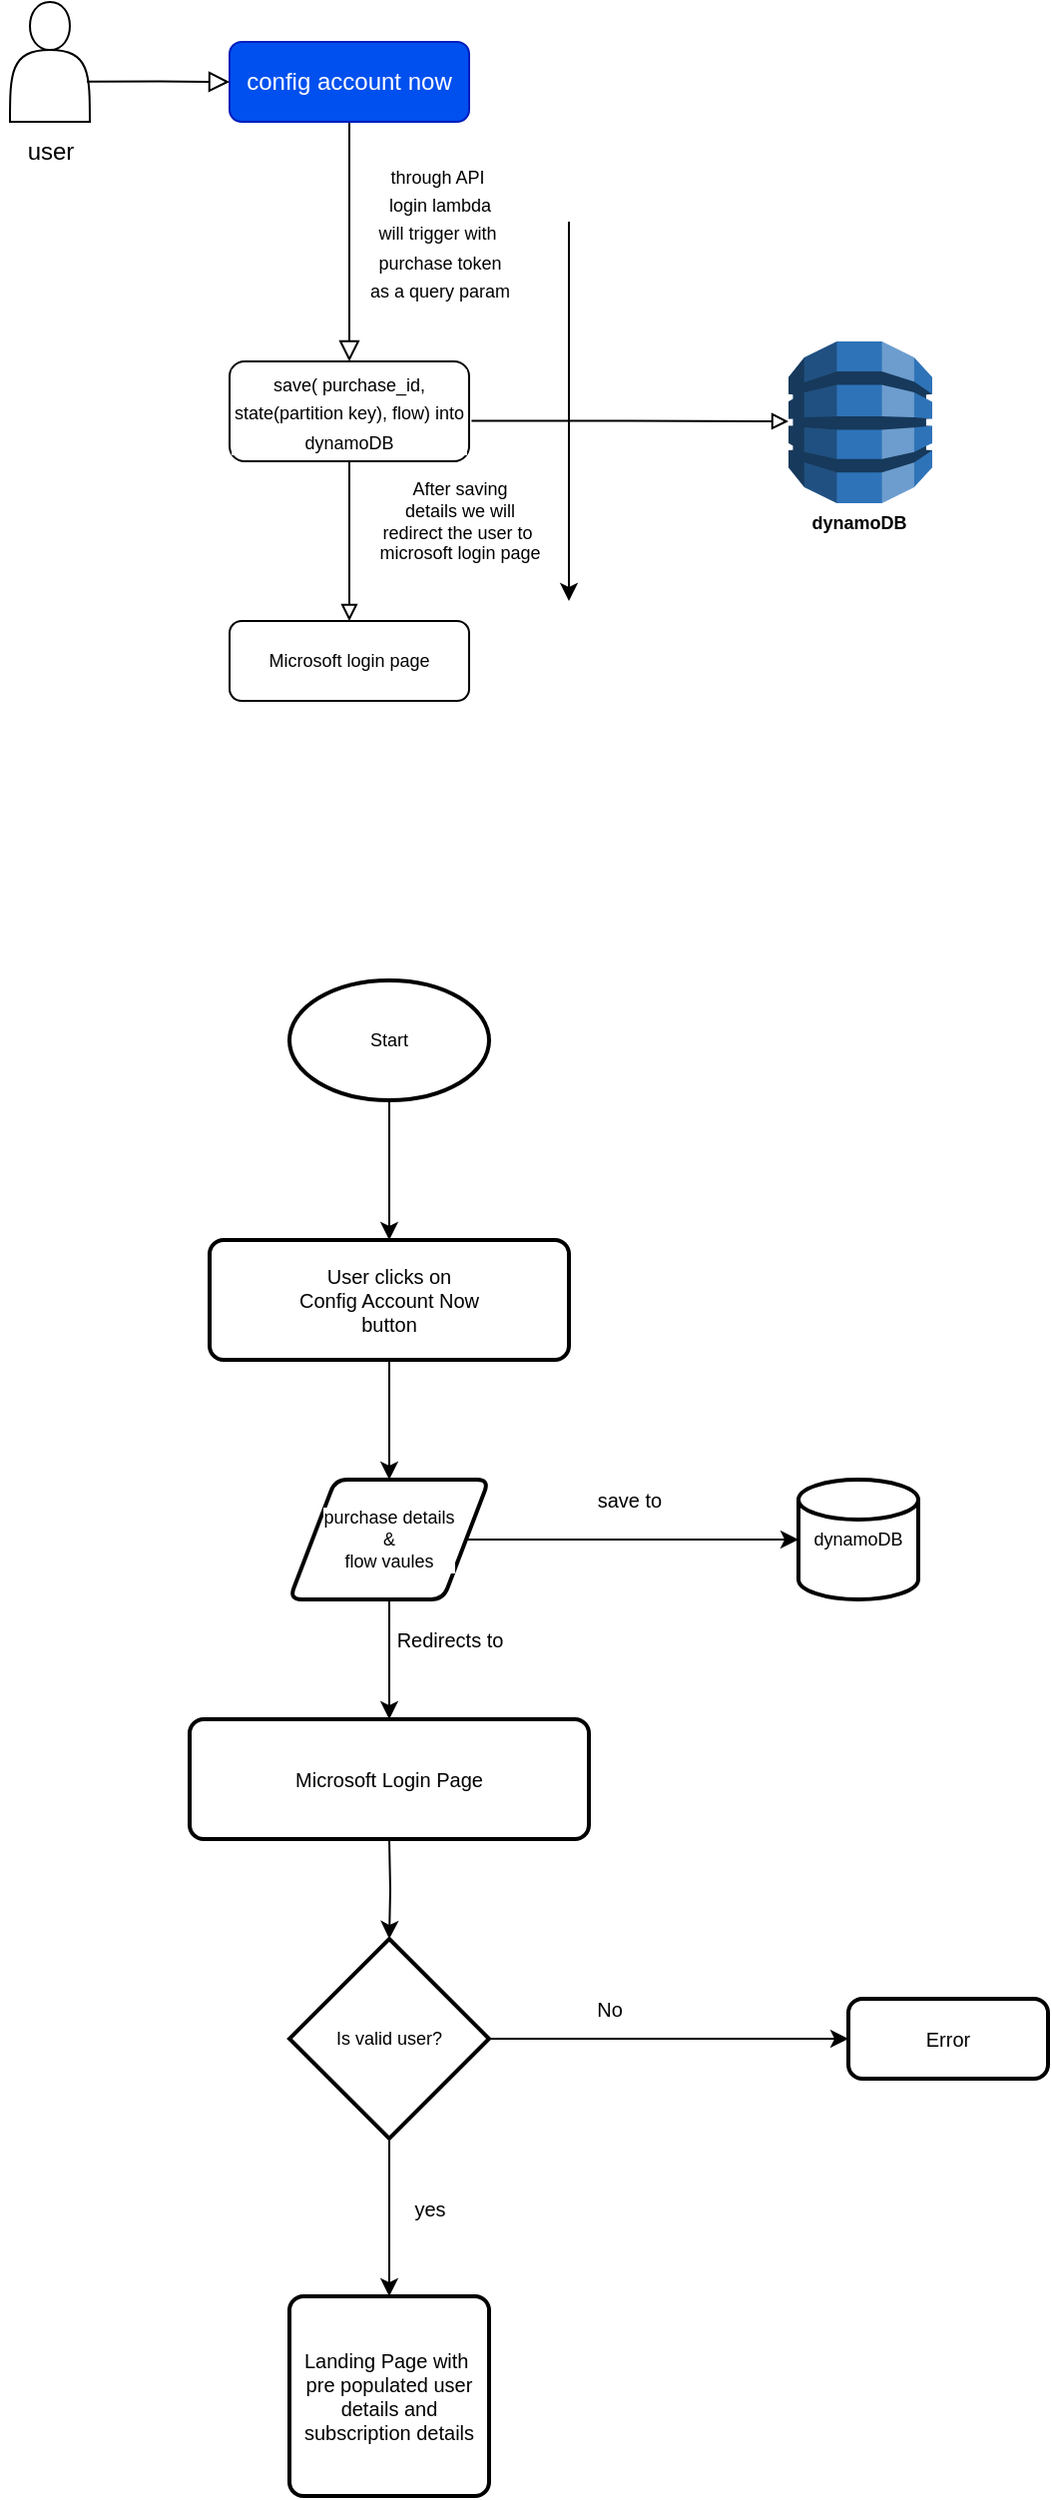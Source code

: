 <mxfile version="20.5.3" type="github">
  <diagram id="ya4LTxC1vA-BE7zsyuZS" name="Page-1">
    <mxGraphModel dx="868" dy="460" grid="1" gridSize="10" guides="1" tooltips="1" connect="1" arrows="1" fold="1" page="1" pageScale="1" pageWidth="850" pageHeight="1100" math="0" shadow="0">
      <root>
        <mxCell id="0" />
        <mxCell id="1" parent="0" />
        <mxCell id="vgHnd6ESaQQbzLgmzGin-1" value="" style="edgeStyle=orthogonalEdgeStyle;rounded=0;orthogonalLoop=1;jettySize=auto;html=1;fontSize=9;" edge="1" parent="1">
          <mxGeometry relative="1" as="geometry">
            <mxPoint x="330" y="130" as="sourcePoint" />
            <mxPoint x="330" y="320.0" as="targetPoint" />
          </mxGeometry>
        </mxCell>
        <mxCell id="vgHnd6ESaQQbzLgmzGin-2" value="" style="rounded=0;html=1;jettySize=auto;orthogonalLoop=1;fontSize=11;endArrow=block;endFill=0;endSize=8;strokeWidth=1;shadow=0;labelBackgroundColor=none;edgeStyle=orthogonalEdgeStyle;" edge="1" parent="1" source="vgHnd6ESaQQbzLgmzGin-3">
          <mxGeometry relative="1" as="geometry">
            <mxPoint x="220" y="200" as="targetPoint" />
          </mxGeometry>
        </mxCell>
        <mxCell id="vgHnd6ESaQQbzLgmzGin-3" value="config account now" style="rounded=1;whiteSpace=wrap;html=1;fontSize=12;glass=0;strokeWidth=1;shadow=0;fillColor=#0050ef;strokeColor=#001DBC;fontColor=#ffffff;" vertex="1" parent="1">
          <mxGeometry x="160" y="40" width="120" height="40" as="geometry" />
        </mxCell>
        <mxCell id="vgHnd6ESaQQbzLgmzGin-4" value="&lt;font style=&quot;font-size: 9px;&quot;&gt;through API&amp;nbsp;&lt;br&gt;login lambda&lt;br&gt;will trigger with&amp;nbsp;&lt;br&gt;purchase token&lt;br&gt;as a query param&lt;/font&gt;" style="text;html=1;align=center;verticalAlign=middle;resizable=0;points=[];autosize=1;strokeColor=none;fillColor=none;" vertex="1" parent="1">
          <mxGeometry x="220" y="90" width="90" height="90" as="geometry" />
        </mxCell>
        <mxCell id="vgHnd6ESaQQbzLgmzGin-5" value="" style="shape=actor;whiteSpace=wrap;html=1;labelBackgroundColor=#3333FF;" vertex="1" parent="1">
          <mxGeometry x="50" y="20" width="40" height="60" as="geometry" />
        </mxCell>
        <mxCell id="vgHnd6ESaQQbzLgmzGin-6" value="user" style="text;html=1;align=center;verticalAlign=middle;resizable=0;points=[];autosize=1;strokeColor=none;fillColor=none;" vertex="1" parent="1">
          <mxGeometry x="45" y="80" width="50" height="30" as="geometry" />
        </mxCell>
        <mxCell id="vgHnd6ESaQQbzLgmzGin-7" value="" style="rounded=0;html=1;jettySize=auto;orthogonalLoop=1;fontSize=11;endArrow=block;endFill=0;endSize=8;strokeWidth=1;shadow=0;labelBackgroundColor=none;edgeStyle=orthogonalEdgeStyle;exitX=0.964;exitY=0.664;exitDx=0;exitDy=0;exitPerimeter=0;" edge="1" parent="1" source="vgHnd6ESaQQbzLgmzGin-5">
          <mxGeometry relative="1" as="geometry">
            <mxPoint x="230" y="80" as="sourcePoint" />
            <mxPoint x="160" y="60" as="targetPoint" />
          </mxGeometry>
        </mxCell>
        <mxCell id="vgHnd6ESaQQbzLgmzGin-8" value="&lt;font style=&quot;font-size: 9px;&quot;&gt;save( purchase_id, state(partition key), flow) into dynamoDB&lt;/font&gt;" style="rounded=1;whiteSpace=wrap;html=1;labelBackgroundColor=#FFFFFF;" vertex="1" parent="1">
          <mxGeometry x="160" y="200" width="120" height="50" as="geometry" />
        </mxCell>
        <mxCell id="vgHnd6ESaQQbzLgmzGin-9" value="" style="rounded=0;html=1;jettySize=auto;orthogonalLoop=1;fontSize=11;endArrow=block;endFill=0;strokeWidth=1;shadow=0;labelBackgroundColor=none;edgeStyle=orthogonalEdgeStyle;exitX=1.01;exitY=0.596;exitDx=0;exitDy=0;exitPerimeter=0;" edge="1" parent="1" source="vgHnd6ESaQQbzLgmzGin-8">
          <mxGeometry relative="1" as="geometry">
            <mxPoint x="300" y="245" as="sourcePoint" />
            <mxPoint x="440" y="230" as="targetPoint" />
          </mxGeometry>
        </mxCell>
        <mxCell id="vgHnd6ESaQQbzLgmzGin-10" value="" style="outlineConnect=0;dashed=0;verticalLabelPosition=bottom;verticalAlign=top;align=center;html=1;shape=mxgraph.aws3.dynamo_db;fillColor=#2E73B8;gradientColor=none;labelBackgroundColor=#FFFFFF;fontSize=7;" vertex="1" parent="1">
          <mxGeometry x="440" y="190" width="72" height="81" as="geometry" />
        </mxCell>
        <mxCell id="vgHnd6ESaQQbzLgmzGin-11" value="" style="rounded=0;html=1;jettySize=auto;orthogonalLoop=1;fontSize=11;endArrow=block;endFill=0;strokeWidth=1;shadow=0;labelBackgroundColor=none;edgeStyle=orthogonalEdgeStyle;exitX=0.5;exitY=1;exitDx=0;exitDy=0;" edge="1" parent="1" source="vgHnd6ESaQQbzLgmzGin-8">
          <mxGeometry relative="1" as="geometry">
            <mxPoint x="291.2" y="239.8" as="sourcePoint" />
            <mxPoint x="220" y="330" as="targetPoint" />
          </mxGeometry>
        </mxCell>
        <mxCell id="vgHnd6ESaQQbzLgmzGin-12" value="&lt;b&gt;dynamoDB&lt;/b&gt;" style="text;html=1;align=center;verticalAlign=middle;resizable=0;points=[];autosize=1;strokeColor=none;fillColor=none;fontSize=9;" vertex="1" parent="1">
          <mxGeometry x="440" y="271" width="70" height="20" as="geometry" />
        </mxCell>
        <mxCell id="vgHnd6ESaQQbzLgmzGin-13" value="Microsoft login page" style="rounded=1;whiteSpace=wrap;html=1;labelBackgroundColor=#FFFFFF;fontSize=9;" vertex="1" parent="1">
          <mxGeometry x="160" y="330" width="120" height="40" as="geometry" />
        </mxCell>
        <mxCell id="vgHnd6ESaQQbzLgmzGin-14" value="After saving&lt;br&gt;details we will&lt;br&gt;redirect the user to&amp;nbsp;&lt;br&gt;microsoft login page" style="text;html=1;align=center;verticalAlign=middle;resizable=0;points=[];autosize=1;strokeColor=none;fillColor=none;fontSize=9;" vertex="1" parent="1">
          <mxGeometry x="225" y="250" width="100" height="60" as="geometry" />
        </mxCell>
        <mxCell id="vgHnd6ESaQQbzLgmzGin-15" value="" style="edgeStyle=orthogonalEdgeStyle;rounded=0;orthogonalLoop=1;jettySize=auto;html=1;fontSize=10;fontColor=#000000;" edge="1" parent="1" source="vgHnd6ESaQQbzLgmzGin-16" target="vgHnd6ESaQQbzLgmzGin-33">
          <mxGeometry relative="1" as="geometry" />
        </mxCell>
        <mxCell id="vgHnd6ESaQQbzLgmzGin-16" value="Start" style="strokeWidth=2;html=1;shape=mxgraph.flowchart.start_1;whiteSpace=wrap;labelBackgroundColor=#FFFFFF;fontSize=9;" vertex="1" parent="1">
          <mxGeometry x="190" y="510" width="100" height="60" as="geometry" />
        </mxCell>
        <mxCell id="vgHnd6ESaQQbzLgmzGin-17" value="" style="edgeStyle=orthogonalEdgeStyle;rounded=0;orthogonalLoop=1;jettySize=auto;html=1;fontSize=9;" edge="1" parent="1" source="vgHnd6ESaQQbzLgmzGin-19" target="vgHnd6ESaQQbzLgmzGin-20">
          <mxGeometry relative="1" as="geometry" />
        </mxCell>
        <mxCell id="vgHnd6ESaQQbzLgmzGin-18" value="" style="edgeStyle=orthogonalEdgeStyle;rounded=0;orthogonalLoop=1;jettySize=auto;html=1;fontSize=9;" edge="1" parent="1" source="vgHnd6ESaQQbzLgmzGin-19">
          <mxGeometry relative="1" as="geometry">
            <mxPoint x="240" y="880" as="targetPoint" />
          </mxGeometry>
        </mxCell>
        <mxCell id="vgHnd6ESaQQbzLgmzGin-19" value="purchase details&lt;br&gt;&amp;amp;&lt;br&gt;flow vaules" style="shape=parallelogram;html=1;strokeWidth=2;perimeter=parallelogramPerimeter;whiteSpace=wrap;rounded=1;arcSize=12;size=0.23;labelBackgroundColor=#FFFFFF;fontSize=9;" vertex="1" parent="1">
          <mxGeometry x="190" y="760" width="100" height="60" as="geometry" />
        </mxCell>
        <mxCell id="vgHnd6ESaQQbzLgmzGin-20" value="dynamoDB" style="strokeWidth=2;html=1;shape=mxgraph.flowchart.database;whiteSpace=wrap;labelBackgroundColor=#FFFFFF;fontSize=9;" vertex="1" parent="1">
          <mxGeometry x="445" y="760" width="60" height="60" as="geometry" />
        </mxCell>
        <mxCell id="vgHnd6ESaQQbzLgmzGin-21" value="" style="edgeStyle=orthogonalEdgeStyle;rounded=0;orthogonalLoop=1;jettySize=auto;html=1;fontSize=9;" edge="1" parent="1" target="vgHnd6ESaQQbzLgmzGin-23">
          <mxGeometry relative="1" as="geometry">
            <mxPoint x="240" y="940" as="sourcePoint" />
          </mxGeometry>
        </mxCell>
        <mxCell id="vgHnd6ESaQQbzLgmzGin-22" value="" style="edgeStyle=orthogonalEdgeStyle;rounded=0;orthogonalLoop=1;jettySize=auto;html=1;fontSize=10;" edge="1" parent="1" source="vgHnd6ESaQQbzLgmzGin-23" target="vgHnd6ESaQQbzLgmzGin-25">
          <mxGeometry relative="1" as="geometry" />
        </mxCell>
        <mxCell id="vgHnd6ESaQQbzLgmzGin-23" value="Is valid user?" style="strokeWidth=2;html=1;shape=mxgraph.flowchart.decision;whiteSpace=wrap;labelBackgroundColor=#FFFFFF;fontSize=9;" vertex="1" parent="1">
          <mxGeometry x="190" y="990" width="100" height="100" as="geometry" />
        </mxCell>
        <mxCell id="vgHnd6ESaQQbzLgmzGin-24" value="Microsoft Login Page" style="rounded=1;whiteSpace=wrap;html=1;absoluteArcSize=1;arcSize=14;strokeWidth=2;labelBackgroundColor=#FFFFFF;fontSize=10;" vertex="1" parent="1">
          <mxGeometry x="140" y="880" width="200" height="60" as="geometry" />
        </mxCell>
        <mxCell id="vgHnd6ESaQQbzLgmzGin-25" value="Landing Page with&amp;nbsp;&lt;br&gt;pre populated user details and subscription details" style="rounded=1;whiteSpace=wrap;html=1;absoluteArcSize=1;arcSize=14;strokeWidth=2;labelBackgroundColor=#FFFFFF;fontSize=10;" vertex="1" parent="1">
          <mxGeometry x="190" y="1169" width="100" height="100" as="geometry" />
        </mxCell>
        <mxCell id="vgHnd6ESaQQbzLgmzGin-26" value="Redirects to" style="text;html=1;align=center;verticalAlign=middle;resizable=0;points=[];autosize=1;strokeColor=none;fillColor=none;fontSize=10;" vertex="1" parent="1">
          <mxGeometry x="230" y="825" width="80" height="30" as="geometry" />
        </mxCell>
        <mxCell id="vgHnd6ESaQQbzLgmzGin-27" value="save to" style="text;html=1;align=center;verticalAlign=middle;resizable=0;points=[];autosize=1;strokeColor=none;fillColor=none;fontSize=10;" vertex="1" parent="1">
          <mxGeometry x="330" y="755" width="60" height="30" as="geometry" />
        </mxCell>
        <mxCell id="vgHnd6ESaQQbzLgmzGin-28" value="Error" style="rounded=1;whiteSpace=wrap;html=1;absoluteArcSize=1;arcSize=14;strokeWidth=2;labelBackgroundColor=#FFFFFF;fontSize=10;" vertex="1" parent="1">
          <mxGeometry x="470" y="1020" width="100" height="40" as="geometry" />
        </mxCell>
        <mxCell id="vgHnd6ESaQQbzLgmzGin-29" value="" style="edgeStyle=orthogonalEdgeStyle;rounded=0;orthogonalLoop=1;jettySize=auto;html=1;fontSize=10;exitX=1;exitY=0.5;exitDx=0;exitDy=0;exitPerimeter=0;entryX=0;entryY=0.5;entryDx=0;entryDy=0;" edge="1" parent="1" source="vgHnd6ESaQQbzLgmzGin-23" target="vgHnd6ESaQQbzLgmzGin-28">
          <mxGeometry relative="1" as="geometry">
            <mxPoint x="250" y="1100" as="sourcePoint" />
            <mxPoint x="250" y="1179" as="targetPoint" />
          </mxGeometry>
        </mxCell>
        <mxCell id="vgHnd6ESaQQbzLgmzGin-30" value="No" style="text;html=1;align=center;verticalAlign=middle;resizable=0;points=[];autosize=1;strokeColor=none;fillColor=none;fontSize=10;" vertex="1" parent="1">
          <mxGeometry x="330" y="1010" width="40" height="30" as="geometry" />
        </mxCell>
        <mxCell id="vgHnd6ESaQQbzLgmzGin-31" value="yes" style="text;html=1;align=center;verticalAlign=middle;resizable=0;points=[];autosize=1;strokeColor=none;fillColor=none;fontSize=10;" vertex="1" parent="1">
          <mxGeometry x="240" y="1110" width="40" height="30" as="geometry" />
        </mxCell>
        <mxCell id="vgHnd6ESaQQbzLgmzGin-32" value="" style="edgeStyle=orthogonalEdgeStyle;rounded=0;orthogonalLoop=1;jettySize=auto;html=1;fontSize=10;fontColor=#000000;" edge="1" parent="1" source="vgHnd6ESaQQbzLgmzGin-33" target="vgHnd6ESaQQbzLgmzGin-19">
          <mxGeometry relative="1" as="geometry" />
        </mxCell>
        <mxCell id="vgHnd6ESaQQbzLgmzGin-33" value="User clicks on&lt;br&gt;Config Account Now&lt;br&gt;button&lt;br&gt;" style="rounded=1;whiteSpace=wrap;html=1;absoluteArcSize=1;arcSize=14;strokeWidth=2;labelBackgroundColor=#FFFFFF;fontSize=10;" vertex="1" parent="1">
          <mxGeometry x="150" y="640" width="180" height="60" as="geometry" />
        </mxCell>
      </root>
    </mxGraphModel>
  </diagram>
</mxfile>
